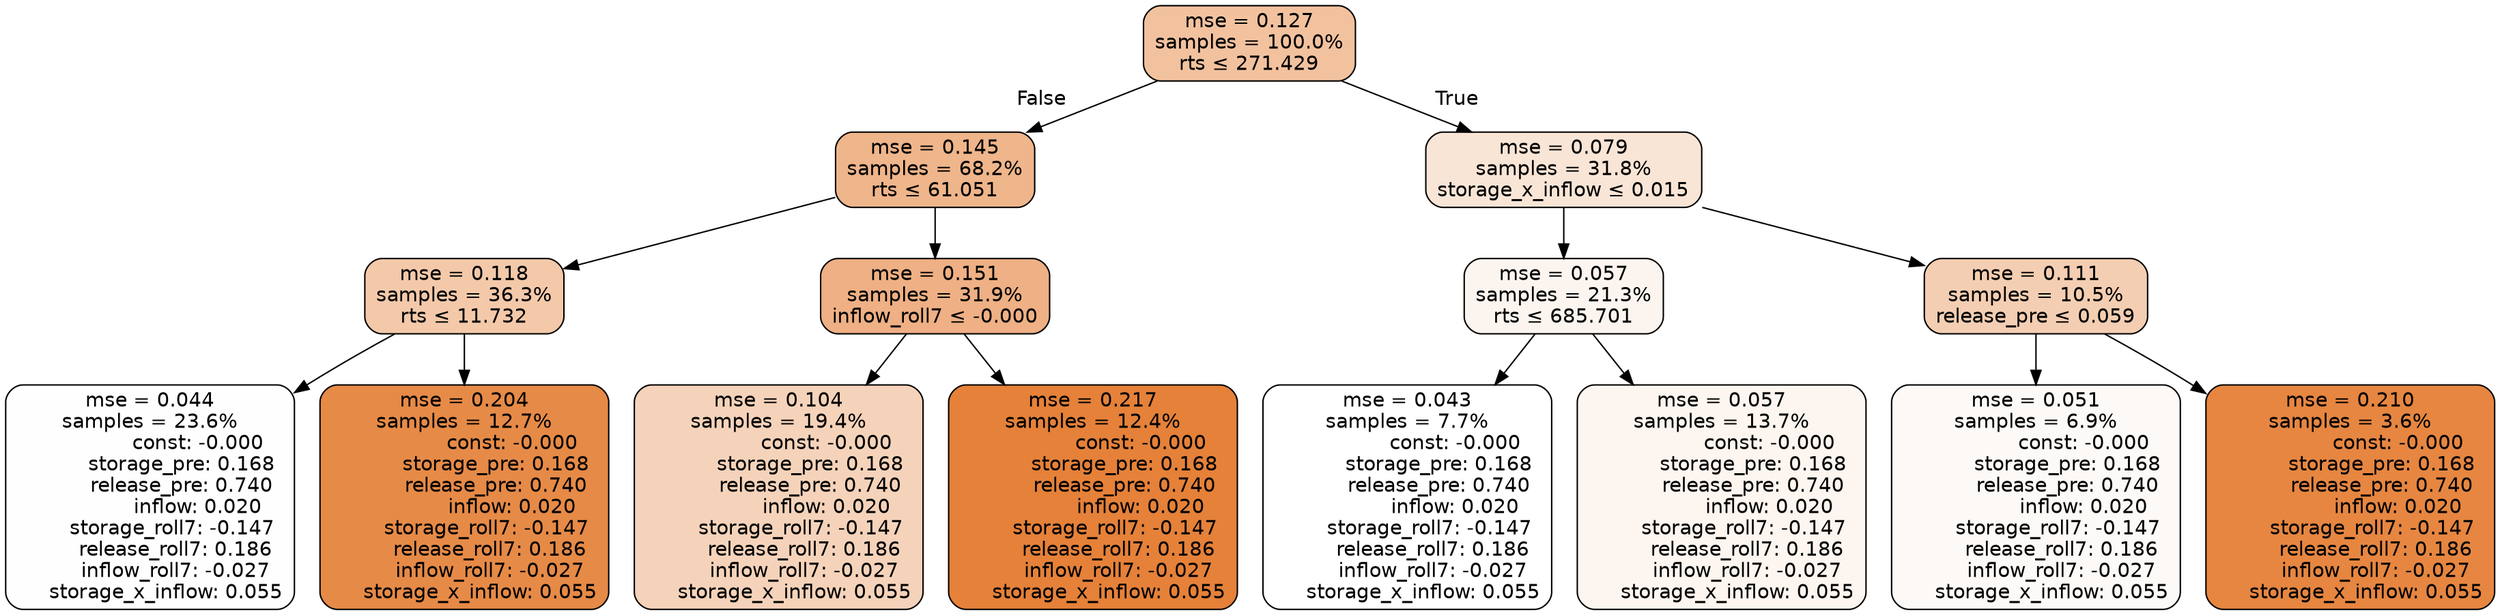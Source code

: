 digraph tree {
node [shape=rectangle, style="filled, rounded", color="black", fontname=helvetica] ;
edge [fontname=helvetica] ;
	"0" [label="mse = 0.127
samples = 100.0%
rts &le; 271.429", fillcolor="#f2c29f"]
	"1" [label="mse = 0.145
samples = 68.2%
rts &le; 61.051", fillcolor="#efb58b"]
	"2" [label="mse = 0.118
samples = 36.3%
rts &le; 11.732", fillcolor="#f3c9aa"]
	"3" [label="mse = 0.044
samples = 23.6%
               const: -0.000
          storage_pre: 0.168
          release_pre: 0.740
               inflow: 0.020
       storage_roll7: -0.147
        release_roll7: 0.186
        inflow_roll7: -0.027
     storage_x_inflow: 0.055", fillcolor="#fefefe"]
	"4" [label="mse = 0.204
samples = 12.7%
               const: -0.000
          storage_pre: 0.168
          release_pre: 0.740
               inflow: 0.020
       storage_roll7: -0.147
        release_roll7: 0.186
        inflow_roll7: -0.027
     storage_x_inflow: 0.055", fillcolor="#e68a47"]
	"5" [label="mse = 0.151
samples = 31.9%
inflow_roll7 &le; -0.000", fillcolor="#eeb084"]
	"6" [label="mse = 0.104
samples = 19.4%
               const: -0.000
          storage_pre: 0.168
          release_pre: 0.740
               inflow: 0.020
       storage_roll7: -0.147
        release_roll7: 0.186
        inflow_roll7: -0.027
     storage_x_inflow: 0.055", fillcolor="#f5d3ba"]
	"7" [label="mse = 0.217
samples = 12.4%
               const: -0.000
          storage_pre: 0.168
          release_pre: 0.740
               inflow: 0.020
       storage_roll7: -0.147
        release_roll7: 0.186
        inflow_roll7: -0.027
     storage_x_inflow: 0.055", fillcolor="#e58139"]
	"8" [label="mse = 0.079
samples = 31.8%
storage_x_inflow &le; 0.015", fillcolor="#f9e5d6"]
	"9" [label="mse = 0.057
samples = 21.3%
rts &le; 685.701", fillcolor="#fcf5ef"]
	"10" [label="mse = 0.043
samples = 7.7%
               const: -0.000
          storage_pre: 0.168
          release_pre: 0.740
               inflow: 0.020
       storage_roll7: -0.147
        release_roll7: 0.186
        inflow_roll7: -0.027
     storage_x_inflow: 0.055", fillcolor="#ffffff"]
	"11" [label="mse = 0.057
samples = 13.7%
               const: -0.000
          storage_pre: 0.168
          release_pre: 0.740
               inflow: 0.020
       storage_roll7: -0.147
        release_roll7: 0.186
        inflow_roll7: -0.027
     storage_x_inflow: 0.055", fillcolor="#fdf5ef"]
	"12" [label="mse = 0.111
samples = 10.5%
release_pre &le; 0.059", fillcolor="#f4ceb2"]
	"13" [label="mse = 0.051
samples = 6.9%
               const: -0.000
          storage_pre: 0.168
          release_pre: 0.740
               inflow: 0.020
       storage_roll7: -0.147
        release_roll7: 0.186
        inflow_roll7: -0.027
     storage_x_inflow: 0.055", fillcolor="#fdf9f6"]
	"14" [label="mse = 0.210
samples = 3.6%
               const: -0.000
          storage_pre: 0.168
          release_pre: 0.740
               inflow: 0.020
       storage_roll7: -0.147
        release_roll7: 0.186
        inflow_roll7: -0.027
     storage_x_inflow: 0.055", fillcolor="#e68641"]

	"0" -> "1" [labeldistance=2.5, labelangle=45, headlabel="False"]
	"1" -> "2"
	"2" -> "3"
	"2" -> "4"
	"1" -> "5"
	"5" -> "6"
	"5" -> "7"
	"0" -> "8" [labeldistance=2.5, labelangle=-45, headlabel="True"]
	"8" -> "9"
	"9" -> "10"
	"9" -> "11"
	"8" -> "12"
	"12" -> "13"
	"12" -> "14"
}